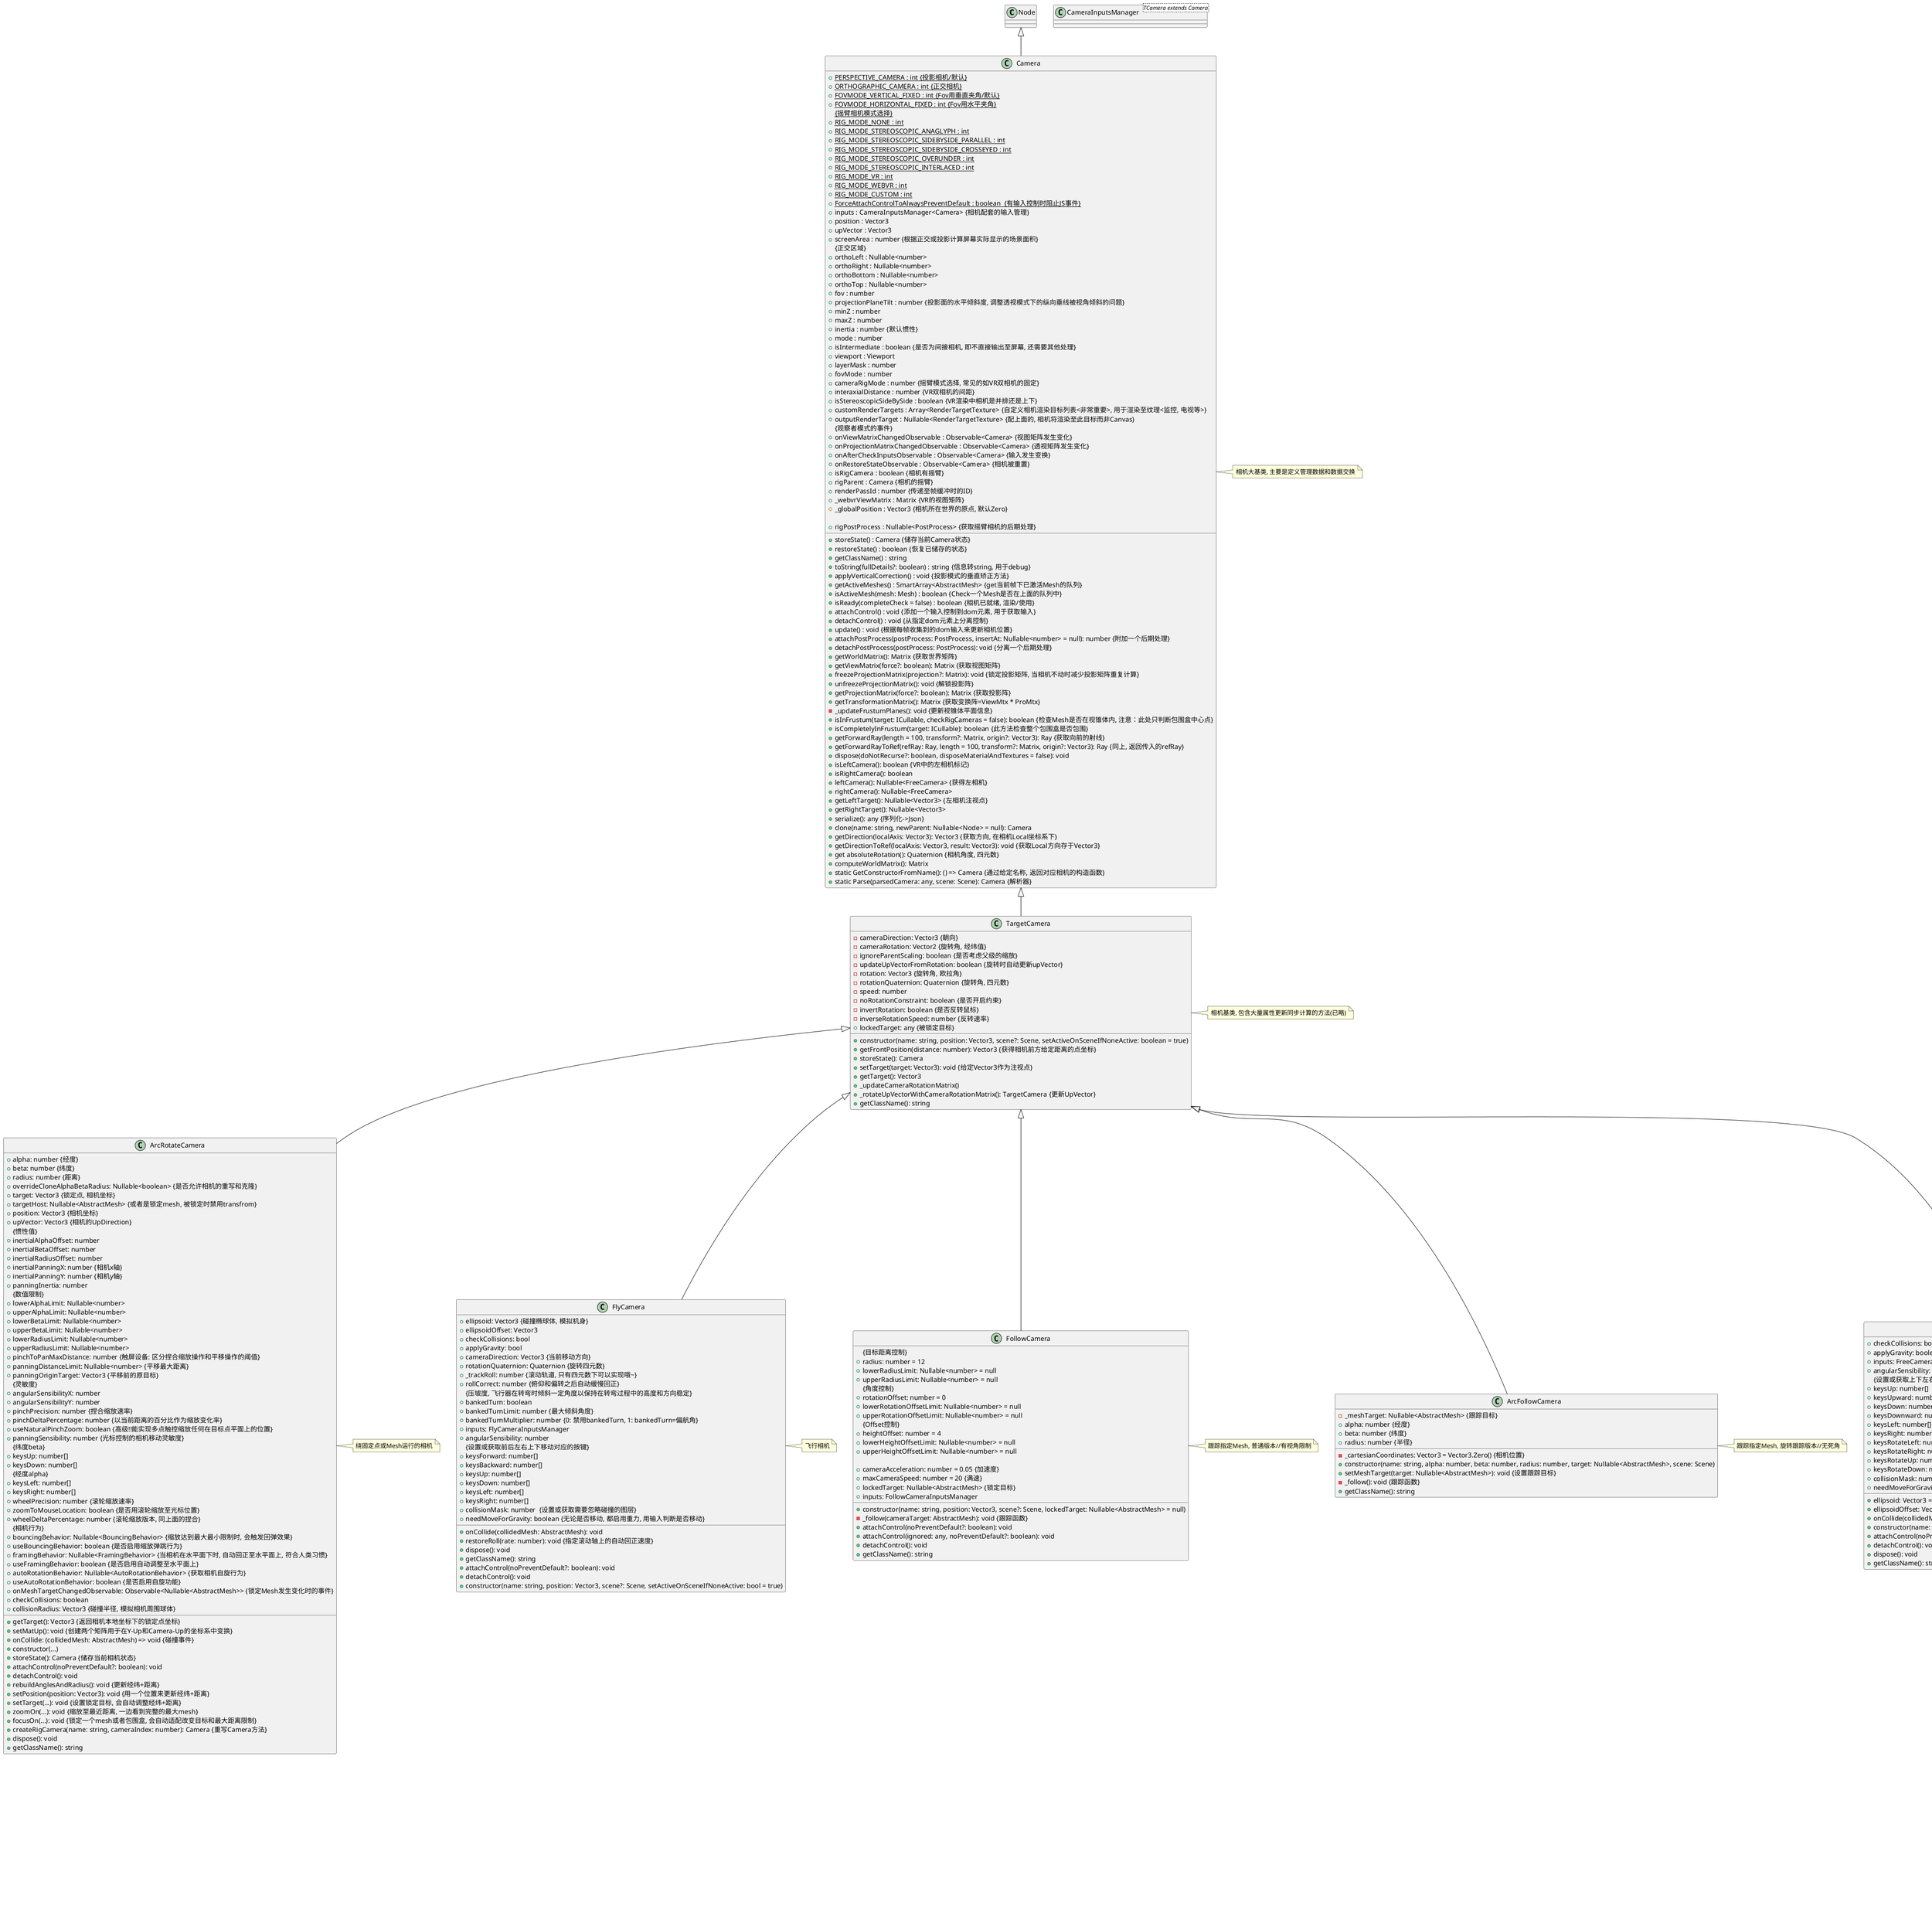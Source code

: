 @startuml Camera

class Node {
}

class Camera extends Node{
  {static}+PERSPECTIVE_CAMERA : int {投影相机/默认}
  {static}+ORTHOGRAPHIC_CAMERA : int {正交相机}
  {static}+FOVMODE_VERTICAL_FIXED : int {Fov用垂直夹角/默认}
  {static}+FOVMODE_HORIZONTAL_FIXED : int {Fov用水平夹角}
  {static}{摇臂相机模式选择}
  {static}+RIG_MODE_NONE : int 
  {static}+RIG_MODE_STEREOSCOPIC_ANAGLYPH : int
  {static}+RIG_MODE_STEREOSCOPIC_SIDEBYSIDE_PARALLEL : int
  {static}+RIG_MODE_STEREOSCOPIC_SIDEBYSIDE_CROSSEYED : int
  {static}+RIG_MODE_STEREOSCOPIC_OVERUNDER : int
  {static}+RIG_MODE_STEREOSCOPIC_INTERLACED : int
  {static}+RIG_MODE_VR : int
  {static}+RIG_MODE_WEBVR : int
  {static}+RIG_MODE_CUSTOM : int
  {static}+ForceAttachControlToAlwaysPreventDefault : boolean  {有输入控制时阻止JS事件}
  +inputs : CameraInputsManager<Camera> {相机配套的输入管理}
  +position : Vector3
  +upVector : Vector3
  +screenArea : number {根据正交或投影计算屏幕实际显示的场景面积}
  {正交区域}
  +orthoLeft : Nullable<number> 
  +orthoRight : Nullable<number>
  +orthoBottom : Nullable<number>
  +orthoTop : Nullable<number>
  +fov : number
  +projectionPlaneTilt : number {投影面的水平倾斜度, 调整透视模式下的纵向垂线被视角倾斜的问题}
  +minZ : number
  +maxZ : number
  +inertia : number {默认惯性}
  +mode : number
  +isIntermediate : boolean {是否为间接相机, 即不直接输出至屏幕, 还需要其他处理}
  +viewport : Viewport
  +layerMask : number
  +fovMode : number
  +cameraRigMode : number {摇臂模式选择, 常见的如VR双相机的固定}
  +interaxialDistance : number {VR双相机的间距}
  +isStereoscopicSideBySide : boolean {VR渲染中相机是并排还是上下}
  +customRenderTargets : Array<RenderTargetTexture> {自定义相机渲染目标列表<非常重要>, 用于渲染至纹理<监控, 电视等>}
  +outputRenderTarget : Nullable<RenderTargetTexture> {配上面的, 相机将渲染至此目标而非Canvas}
  {观察者模式的事件}
  +onViewMatrixChangedObservable : Observable<Camera> {视图矩阵发生变化}
  +onProjectionMatrixChangedObservable : Observable<Camera> {透视矩阵发生变化}
  +onAfterCheckInputsObservable : Observable<Camera> {输入发生变换}
  +onRestoreStateObservable : Observable<Camera> {相机被重置}
  +isRigCamera : boolean {相机有摇臂}
  +rigParent : Camera {相机的摇臂}
  +renderPassId : number {传递至帧缓冲时的ID}
  +_webvrViewMatrix : Matrix {VR的视图矩阵}
  #_globalPosition : Vector3 {相机所在世界的原点, 默认Zero}

  +storeState() : Camera {储存当前Camera状态}
  +restoreState() : boolean {恢复已储存的状态}
  +getClassName() : string 
  +toString(fullDetails?: boolean) : string {信息转string, 用于debug}
  +applyVerticalCorrection() : void {投影模式的垂直矫正方法}
  +getActiveMeshes() : SmartArray<AbstractMesh> {get当前帧下已激活Mesh的队列}
  +isActiveMesh(mesh: Mesh) : boolean {Check一个Mesh是否在上面的队列中}
  +isReady(completeCheck = false) : boolean {相机已就绪, 渲染/使用}
  +attachControl() : void {添加一个输入控制到dom元素, 用于获取输入}
  +detachControl() : void {从指定dom元素上分离控制}
  +update() : void {根据每帧收集到的dom输入来更新相机位置}
  +rigPostProcess : Nullable<PostProcess> {获取摇臂相机的后期处理}
  +attachPostProcess(postProcess: PostProcess, insertAt: Nullable<number> = null): number {附加一个后期处理}
  +detachPostProcess(postProcess: PostProcess): void {分离一个后期处理}
  +getWorldMatrix(): Matrix {获取世界矩阵}
  +getViewMatrix(force?: boolean): Matrix {获取视图矩阵}
  +freezeProjectionMatrix(projection?: Matrix): void {锁定投影矩阵, 当相机不动时减少投影矩阵重复计算}
  +unfreezeProjectionMatrix(): void {解锁投影阵}
  +getProjectionMatrix(force?: boolean): Matrix {获取投影阵}
  +getTransformationMatrix(): Matrix {获取变换阵=ViewMtx * ProMtx}
  -_updateFrustumPlanes(): void {更新视锥体平面信息}
  +isInFrustum(target: ICullable, checkRigCameras = false): boolean {检查Mesh是否在视锥体内, 注意：此处只判断包围盒中心点}
  +isCompletelyInFrustum(target: ICullable): boolean {此方法检查整个包围盒是否包围}
  +getForwardRay(length = 100, transform?: Matrix, origin?: Vector3): Ray {获取向前的射线}
  +getForwardRayToRef(refRay: Ray, length = 100, transform?: Matrix, origin?: Vector3): Ray {同上, 返回传入的refRay}
  +dispose(doNotRecurse?: boolean, disposeMaterialAndTextures = false): void
  +isLeftCamera(): boolean {VR中的左相机标记}
  +isRightCamera(): boolean  
  +leftCamera(): Nullable<FreeCamera> {获得左相机}
  +rightCamera(): Nullable<FreeCamera>
  +getLeftTarget(): Nullable<Vector3> {左相机注视点}
  +getRightTarget(): Nullable<Vector3>
  +serialize(): any {序列化->Json}
  +clone(name: string, newParent: Nullable<Node> = null): Camera 
  +getDirection(localAxis: Vector3): Vector3 {获取方向, 在相机Local坐标系下}
  +getDirectionToRef(localAxis: Vector3, result: Vector3): void {获取Local方向存于Vector3}
  +get absoluteRotation(): Quaternion {相机角度, 四元数}
  +computeWorldMatrix(): Matrix
  +static GetConstructorFromName(): () => Camera {通过给定名称, 返回对应相机的构造函数}
  +static Parse(parsedCamera: any, scene: Scene): Camera {解析器}
}
note right of Camera
相机大基类, 主要是定义管理数据和数据交换
endnote

class TargetCamera extends Camera {
  -cameraDirection: Vector3 {朝向}
  -cameraRotation: Vector2 {旋转角, 经纬值}
  -ignoreParentScaling: boolean {是否考虑父级的缩放}
  -updateUpVectorFromRotation: boolean {旋转时自动更新upVector}
  -rotation: Vector3 {旋转角, 欧拉角}
  -rotationQuaternion: Quaternion {旋转角, 四元数}
  -speed: number
  -noRotationConstraint: boolean {是否开启约束}
  -invertRotation: boolean {是否反转鼠标}
  -inverseRotationSpeed: number {反转速率}
  +lockedTarget: any {被锁定目标}
  +constructor(name: string, position: Vector3, scene?: Scene, setActiveOnSceneIfNoneActive: boolean = true)
  +getFrontPosition(distance: number): Vector3 {获得相机前方给定距离的点坐标}
  +storeState(): Camera
  +setTarget(target: Vector3): void {给定Vector3作为注视点}
  +getTarget(): Vector3
  +_updateCameraRotationMatrix()
  +_rotateUpVectorWithCameraRotationMatrix(): TargetCamera {更新UpVector}
  +getClassName(): string
}
note right of TargetCamera
相机基类, 包含大量属性更新同步计算的方法(已略)
endnote

class ArcRotateCamera extends TargetCamera {
  +alpha: number {经度}
  +beta: number {纬度}
  +radius: number {距离}
  +overrideCloneAlphaBetaRadius: Nullable<boolean> {是否允许相机的重写和克隆}
  +target: Vector3 {锁定点, 相机坐标}
  +targetHost: Nullable<AbstractMesh> {或者是锁定mesh, 被锁定时禁用transfrom}
  +getTarget(): Vector3 {返回相机本地坐标下的锁定点坐标}
  +position: Vector3 {相机坐标}
  +upVector: Vector3 {相机的UpDirection}
  +setMatUp(): void {创建两个矩阵用于在Y-Up和Camera-Up的坐标系中变换}
  {惯性值}
  +inertialAlphaOffset: number
  +inertialBetaOffset: number
  +inertialRadiusOffset: number
  +inertialPanningX: number {相机x轴}
  +inertialPanningY: number {相机y轴}
  +panningInertia: number
  {数值限制}
  +lowerAlphaLimit: Nullable<number>
  +upperAlphaLimit: Nullable<number>
  +lowerBetaLimit: Nullable<number>
  +upperBetaLimit: Nullable<number>
  +lowerRadiusLimit: Nullable<number>
  +upperRadiusLimit: Nullable<number>
  +pinchToPanMaxDistance: number {触屏设备: 区分捏合缩放操作和平移操作的阈值}
  +panningDistanceLimit: Nullable<number> {平移最大距离}
  +panningOriginTarget: Vector3 {平移前的原目标}
  {灵敏度}
  +angularSensibilityX: number
  +angularSensibilityY: number
  +pinchPrecision: number {捏合缩放速率}
  +pinchDeltaPercentage: number {以当前距离的百分比作为缩放变化率}
  +useNaturalPinchZoom: boolean {高级!!能实现多点触控缩放任何在目标点平面上的位置}
  +panningSensibility: number {光标控制的相机移动灵敏度}
  {纬度beta}
  +keysUp: number[] 
  +keysDown: number[] 
  {经度alpha}
  +keysLeft: number[] 
  +keysRight: number[]
  +wheelPrecision: number {滚轮缩放速率}
  +zoomToMouseLocation: boolean {是否用滚轮缩放至光标位置}
  +wheelDeltaPercentage: number {滚轮缩放版本, 同上面的捏合}
  {相机行为}
  +bouncingBehavior: Nullable<BouncingBehavior> {缩放达到最大最小限制时, 会触发回弹效果}
  +useBouncingBehavior: boolean {是否启用缩放弹跳行为}
  +framingBehavior: Nullable<FramingBehavior> {当相机在水平面下时, 自动回正至水平面上, 符合人类习惯}
  +useFramingBehavior: boolean {是否启用自动调整至水平面上}
  +autoRotationBehavior: Nullable<AutoRotationBehavior> {获取相机自旋行为}
  +useAutoRotationBehavior: boolean {是否启用自旋功能}
  +onMeshTargetChangedObservable: Observable<Nullable<AbstractMesh>> {锁定Mesh发生变化时的事件}
  +onCollide: (collidedMesh: AbstractMesh) => void {碰撞事件}
  +checkCollisions: boolean
  +collisionRadius: Vector3 {碰撞半径, 模拟相机周围球体}
  +constructor(...)
  +storeState(): Camera {储存当前相机状态}
  +attachControl(noPreventDefault?: boolean): void
  +detachControl(): void
  +rebuildAnglesAndRadius(): void {更新经纬+距离}
  +setPosition(position: Vector3): void {用一个位置来更新经纬+距离}
  +setTarget(...): void {设置锁定目标, 会自动调整经纬+距离}
  +zoomOn(...): void {缩放至最近距离, 一边看到完整的最大mesh}
  +focusOn(...): void {锁定一个mesh或者包围盒, 会自动适配改变目标和最大距离限制}
  +createRigCamera(name: string, cameraIndex: number): Camera {重写Camera方法}
  +dispose(): void
  +getClassName(): string
}
note right of ArcRotateCamera
绕固定点或Mesh运行的相机
endnote

class FlyCamera extends TargetCamera {
  +ellipsoid: Vector3 {碰撞椭球体, 模拟机身}
  +ellipsoidOffset: Vector3 
  +checkCollisions: bool 
  +applyGravity: bool 
  +cameraDirection: Vector3 {当前移动方向}
  +rotationQuaternion: Quaternion {旋转四元数}
  +_trackRoll: number {滚动轨道, 只有四元数下可以实现哦~}
  +rollCorrect: number {俯仰和偏转之后自动缓慢回正}
  {压坡度, 飞行器在转弯时倾斜一定角度以保持在转弯过程中的高度和方向稳定}
  +bankedTurn: boolean  
  +bankedTurnLimit: number {最大倾斜角度}
  +bankedTurnMultiplier: number {0: 禁用bankedTurn, 1: bankedTurn=偏航角}
  +inputs: FlyCameraInputsManager
  +angularSensibility: number
  {设置或获取前后左右上下移动对应的按键}
  +keysForward: number[]
  +keysBackward: number[]
  +keysUp: number[]
  +keysDown: number[]
  +keysLeft: number[]
  +keysRight: number[]
  +onCollide(collidedMesh: AbstractMesh): void
  +collisionMask: number  {设置或获取需要忽略碰撞的图层}
  +needMoveForGravity: boolean {无论是否移动, 都启用重力, 用输入判断是否移动}
  +restoreRoll(rate: number): void {指定滚动轴上的自动回正速度}
  +dispose(): void
  +getClassName(): string
  +attachControl(noPreventDefault?: boolean): void
  +detachControl(): void
  +constructor(name: string, position: Vector3, scene?: Scene, setActiveOnSceneIfNoneActive: bool = true)
}
note right of FlyCamera
飞行相机
endnote

class FollowCamera extends TargetCamera {
  {目标距离控制}
  +radius: number = 12 
  +lowerRadiusLimit: Nullable<number> = null 
  +upperRadiusLimit: Nullable<number> = null
  {角度控制}
  +rotationOffset: number = 0
  +lowerRotationOffsetLimit: Nullable<number> = null
  +upperRotationOffsetLimit: Nullable<number> = null
  {Offset控制}
  +heightOffset: number = 4
  +lowerHeightOffsetLimit: Nullable<number> = null
  +upperHeightOffsetLimit: Nullable<number> = null

  +cameraAcceleration: number = 0.05 {加速度}
  +maxCameraSpeed: number = 20 {满速}
  +lockedTarget: Nullable<AbstractMesh> {锁定目标}
  +inputs: FollowCameraInputsManager
  +constructor(name: string, position: Vector3, scene?: Scene, lockedTarget: Nullable<AbstractMesh> = null)
  -_follow(cameraTarget: AbstractMesh): void {跟踪函数}
  +attachControl(noPreventDefault?: boolean): void
  +attachControl(ignored: any, noPreventDefault?: boolean): void
  +detachControl(): void
  +getClassName(): string
}
note right of FollowCamera
跟踪指定Mesh, 普通版本//有视角限制
endnote

class ArcFollowCamera extends TargetCamera{
  -_cartesianCoordinates: Vector3 = Vector3.Zero() {相机位置}
  -_meshTarget: Nullable<AbstractMesh> {跟踪目标}
  +alpha: number {经度}
  +beta: number {纬度}
  +radius: number {半径}
  +constructor(name: string, alpha: number, beta: number, radius: number, target: Nullable<AbstractMesh>, scene: Scene)
  +setMeshTarget(target: Nullable<AbstractMesh>): void {设置跟踪目标}
  -_follow(): void {跟踪函数}
  +getClassName(): string
}
note right of ArcFollowCamera
跟踪指定Mesh, 旋转跟踪版本//无死角
endnote

class FreeCamera extends TargetCamera {
  +ellipsoid: Vector3 = Vector3.Zero() {相机碰撞, 用的是椭球}
  +ellipsoidOffset: Vector3 = Vector3.Zero() {相对于相机的Offset, 用于调整至头部}
  +checkCollisions: boolean = false {启用/禁用相机于场景物体的碰撞}
  +applyGravity: boolean = false {启用/禁用重力}
  +inputs: FreeCameraInputsManager {输入控制管理}
  +angularSensibility: number {键盘旋转灵敏度}
  {设置或获取上下左右移动和左右歪脖,抬头低头对应的按键}
  +keysUp: number[]
  +keysUpward: number[]
  +keysDown: number[]
  +keysDownward: number[]
  +keysLeft: number[]
  +keysRight: number[]
  +keysRotateLeft: number[]
  +keysRotateRight: number[]
  +keysRotateUp: number[]
  +keysRotateDown: number[]
  +onCollide(collidedMesh: AbstractMesh): void {碰撞发生触发的事件}
  +collisionMask: number {碰撞掩码}
  +needMoveForGravity: boolean {无论是否移动, 都启用重力, 用输入判断是否移动}
  +constructor(name: string, position: Vector3, scene?: Scene, setActiveOnSceneIfNoneActive: boolean = true)
  +attachControl(noPreventDefault?: boolean): void
  +detachControl(): void 
  +dispose(): void
  +getClassName(): string
}
note right of FreeCamera
只有keyboard和mouse控制
endnote

class TouchCamera extends FreeCamera {
  +touchAngularSensibility: number {触摸板旋转灵敏度}
  +touchMoveSensibility: number {触摸板移动灵敏度}
  +constructor(name: string, position: Vector3, scene?: Scene)
  +getClassName(): string
}
note right of TouchCamera
添加了触摸板控制
endnote

class UniversalCamera extends TouchCamera {
  +gamepadAngularSensibility: number {手柄旋转灵敏度}
  +gamepadMoveSensibility: number {手柄移动灵敏度}
  +constructor(name: string, position: Vector3, scene?: Scene)
  +getClassName(): string
}
note right of UniversalCamera
添加了手柄, 是官方的推荐首选第一人称相机
endnote

class CameraInputsManager<TCamera extends Camera> {}
@enduml
